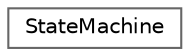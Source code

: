 digraph "Graphical Class Hierarchy"
{
 // LATEX_PDF_SIZE
  bgcolor="transparent";
  edge [fontname=Helvetica,fontsize=10,labelfontname=Helvetica,labelfontsize=10];
  node [fontname=Helvetica,fontsize=10,shape=box,height=0.2,width=0.4];
  rankdir="LR";
  Node0 [label="StateMachine",height=0.2,width=0.4,color="grey40", fillcolor="white", style="filled",URL="$classStateMachine.html",tooltip=" "];
}
